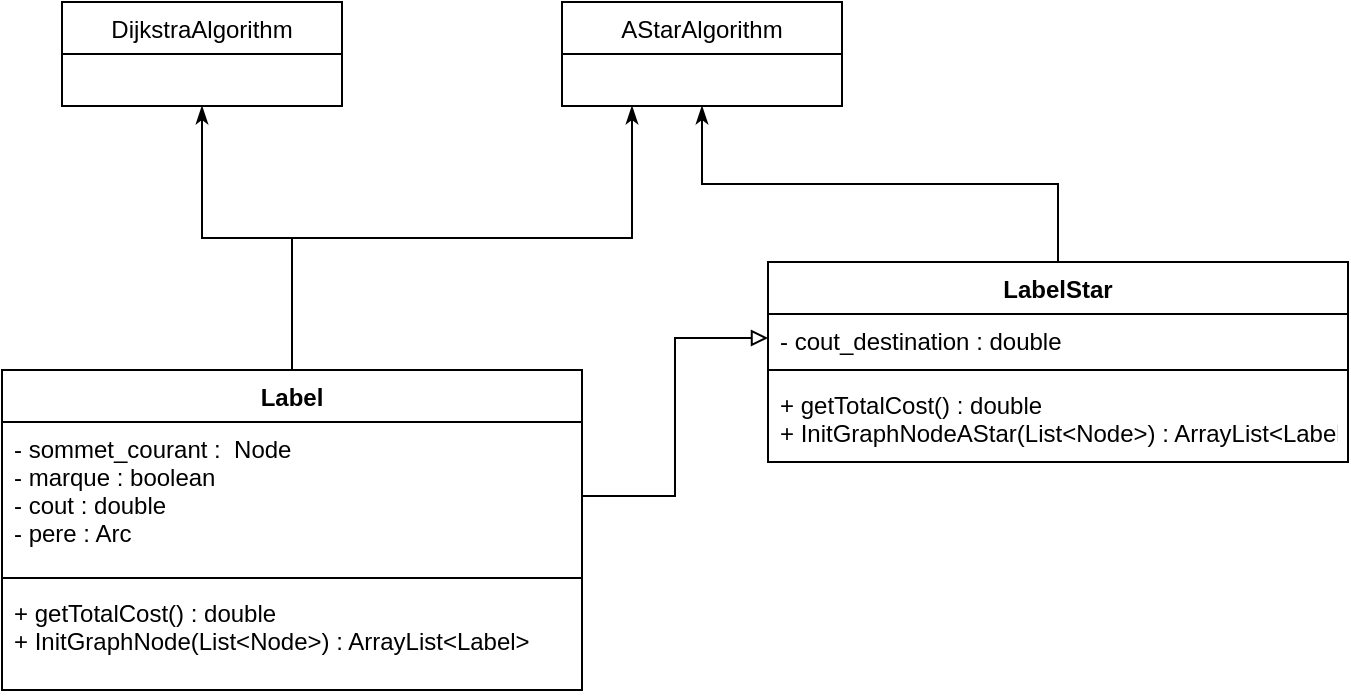 <mxfile version="10.6.8" type="device"><diagram id="zsosW1xJosgRQEeQknoH" name="Page-1"><mxGraphModel dx="1394" dy="776" grid="1" gridSize="10" guides="1" tooltips="1" connect="1" arrows="1" fold="1" page="1" pageScale="1" pageWidth="827" pageHeight="1169" math="0" shadow="0"><root><mxCell id="0"/><mxCell id="1" parent="0"/><mxCell id="QfuJl_Gu_CnFHTNyeSOI-9" value="DijkstraAlgorithm" style="swimlane;fontStyle=0;childLayout=stackLayout;horizontal=1;startSize=26;fillColor=none;horizontalStack=0;resizeParent=1;resizeParentMax=0;resizeLast=0;collapsible=1;marginBottom=0;" vertex="1" parent="1"><mxGeometry x="60" y="90" width="140" height="52" as="geometry"/></mxCell><mxCell id="QfuJl_Gu_CnFHTNyeSOI-13" value="AStarAlgorithm" style="swimlane;fontStyle=0;childLayout=stackLayout;horizontal=1;startSize=26;fillColor=none;horizontalStack=0;resizeParent=1;resizeParentMax=0;resizeLast=0;collapsible=1;marginBottom=0;" vertex="1" parent="1"><mxGeometry x="310" y="90" width="140" height="52" as="geometry"/></mxCell><mxCell id="QfuJl_Gu_CnFHTNyeSOI-30" style="edgeStyle=orthogonalEdgeStyle;rounded=0;orthogonalLoop=1;jettySize=auto;html=1;exitX=0.5;exitY=0;exitDx=0;exitDy=0;entryX=0.5;entryY=1;entryDx=0;entryDy=0;endArrow=classicThin;endFill=1;" edge="1" parent="1" source="QfuJl_Gu_CnFHTNyeSOI-20" target="QfuJl_Gu_CnFHTNyeSOI-9"><mxGeometry relative="1" as="geometry"/></mxCell><mxCell id="QfuJl_Gu_CnFHTNyeSOI-31" style="edgeStyle=orthogonalEdgeStyle;rounded=0;orthogonalLoop=1;jettySize=auto;html=1;exitX=0.5;exitY=0;exitDx=0;exitDy=0;entryX=0.25;entryY=1;entryDx=0;entryDy=0;endArrow=classicThin;endFill=1;" edge="1" parent="1" source="QfuJl_Gu_CnFHTNyeSOI-20" target="QfuJl_Gu_CnFHTNyeSOI-13"><mxGeometry relative="1" as="geometry"/></mxCell><mxCell id="QfuJl_Gu_CnFHTNyeSOI-20" value="Label" style="swimlane;fontStyle=1;align=center;verticalAlign=top;childLayout=stackLayout;horizontal=1;startSize=26;horizontalStack=0;resizeParent=1;resizeParentMax=0;resizeLast=0;collapsible=1;marginBottom=0;" vertex="1" parent="1"><mxGeometry x="30" y="274" width="290" height="160" as="geometry"/></mxCell><mxCell id="QfuJl_Gu_CnFHTNyeSOI-21" value="- sommet_courant :  Node&#10;- marque : boolean&#10;- cout : double&#10;- pere : Arc&#10;" style="text;strokeColor=none;fillColor=none;align=left;verticalAlign=top;spacingLeft=4;spacingRight=4;overflow=hidden;rotatable=0;points=[[0,0.5],[1,0.5]];portConstraint=eastwest;" vertex="1" parent="QfuJl_Gu_CnFHTNyeSOI-20"><mxGeometry y="26" width="290" height="74" as="geometry"/></mxCell><mxCell id="QfuJl_Gu_CnFHTNyeSOI-22" value="" style="line;strokeWidth=1;fillColor=none;align=left;verticalAlign=middle;spacingTop=-1;spacingLeft=3;spacingRight=3;rotatable=0;labelPosition=right;points=[];portConstraint=eastwest;" vertex="1" parent="QfuJl_Gu_CnFHTNyeSOI-20"><mxGeometry y="100" width="290" height="8" as="geometry"/></mxCell><mxCell id="QfuJl_Gu_CnFHTNyeSOI-23" value="+ getTotalCost() : double&#10;+ InitGraphNode(List&lt;Node&gt;) : ArrayList&lt;Label&gt;&#10;" style="text;strokeColor=none;fillColor=none;align=left;verticalAlign=top;spacingLeft=4;spacingRight=4;overflow=hidden;rotatable=0;points=[[0,0.5],[1,0.5]];portConstraint=eastwest;" vertex="1" parent="QfuJl_Gu_CnFHTNyeSOI-20"><mxGeometry y="108" width="290" height="52" as="geometry"/></mxCell><mxCell id="QfuJl_Gu_CnFHTNyeSOI-29" style="edgeStyle=orthogonalEdgeStyle;rounded=0;orthogonalLoop=1;jettySize=auto;html=1;exitX=0.5;exitY=0;exitDx=0;exitDy=0;entryX=0.5;entryY=1;entryDx=0;entryDy=0;endArrow=classicThin;endFill=1;" edge="1" parent="1" source="QfuJl_Gu_CnFHTNyeSOI-24" target="QfuJl_Gu_CnFHTNyeSOI-13"><mxGeometry relative="1" as="geometry"/></mxCell><mxCell id="QfuJl_Gu_CnFHTNyeSOI-24" value="LabelStar" style="swimlane;fontStyle=1;align=center;verticalAlign=top;childLayout=stackLayout;horizontal=1;startSize=26;horizontalStack=0;resizeParent=1;resizeParentMax=0;resizeLast=0;collapsible=1;marginBottom=0;" vertex="1" parent="1"><mxGeometry x="413" y="220" width="290" height="100" as="geometry"/></mxCell><mxCell id="QfuJl_Gu_CnFHTNyeSOI-25" value="- cout_destination : double&#10;" style="text;strokeColor=none;fillColor=none;align=left;verticalAlign=top;spacingLeft=4;spacingRight=4;overflow=hidden;rotatable=0;points=[[0,0.5],[1,0.5]];portConstraint=eastwest;" vertex="1" parent="QfuJl_Gu_CnFHTNyeSOI-24"><mxGeometry y="26" width="290" height="24" as="geometry"/></mxCell><mxCell id="QfuJl_Gu_CnFHTNyeSOI-26" value="" style="line;strokeWidth=1;fillColor=none;align=left;verticalAlign=middle;spacingTop=-1;spacingLeft=3;spacingRight=3;rotatable=0;labelPosition=right;points=[];portConstraint=eastwest;" vertex="1" parent="QfuJl_Gu_CnFHTNyeSOI-24"><mxGeometry y="50" width="290" height="8" as="geometry"/></mxCell><mxCell id="QfuJl_Gu_CnFHTNyeSOI-27" value="+ getTotalCost() : double&#10;+ InitGraphNodeAStar(List&lt;Node&gt;) : ArrayList&lt;Label&gt;&#10;" style="text;strokeColor=none;fillColor=none;align=left;verticalAlign=top;spacingLeft=4;spacingRight=4;overflow=hidden;rotatable=0;points=[[0,0.5],[1,0.5]];portConstraint=eastwest;" vertex="1" parent="QfuJl_Gu_CnFHTNyeSOI-24"><mxGeometry y="58" width="290" height="42" as="geometry"/></mxCell><mxCell id="QfuJl_Gu_CnFHTNyeSOI-28" style="edgeStyle=orthogonalEdgeStyle;rounded=0;orthogonalLoop=1;jettySize=auto;html=1;exitX=1;exitY=0.5;exitDx=0;exitDy=0;entryX=0;entryY=0.5;entryDx=0;entryDy=0;endArrow=block;endFill=0;" edge="1" parent="1" source="QfuJl_Gu_CnFHTNyeSOI-21" target="QfuJl_Gu_CnFHTNyeSOI-25"><mxGeometry relative="1" as="geometry"/></mxCell></root></mxGraphModel></diagram></mxfile>